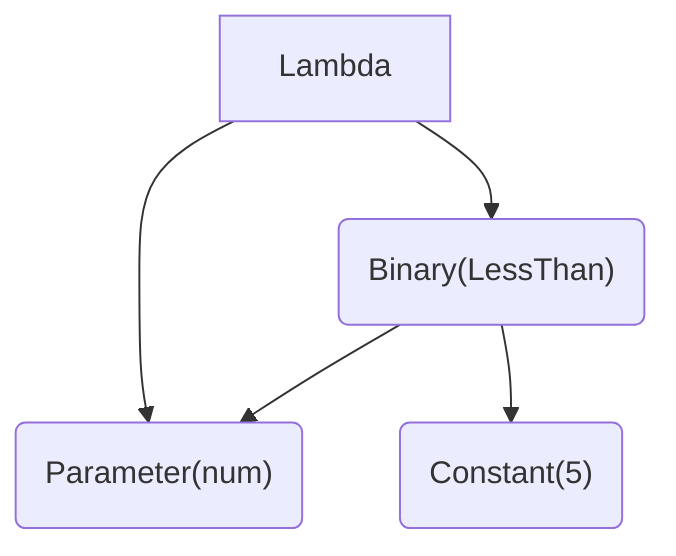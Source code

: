 graph TD
    Lambda --> Parameter
    Lambda --> Binary("Binary(LessThan)")
    Binary --> Parameter("Parameter(num)")
    Binary --> Constant("Constant(5)")